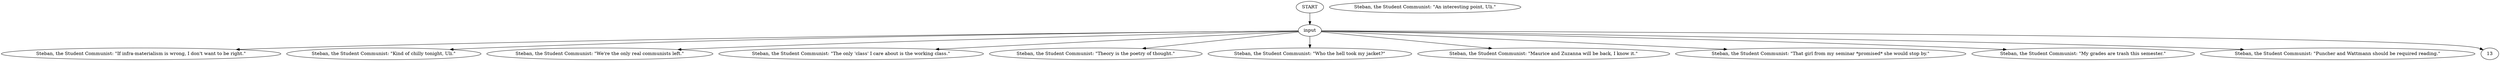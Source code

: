 # APT / STEBAN barks
# Steban's barks in the underground reading room
# ==================================================
digraph G {
	  0 [label="START"];
	  1 [label="input"];
	  2 [label="Steban, the Student Communist: \"If infra-materialism is wrong, I don't want to be right.\""];
	  3 [label="Steban, the Student Communist: \"Kind of chilly tonight, Uli.\""];
	  4 [label="Steban, the Student Communist: \"We're the only real communists left.\""];
	  5 [label="Steban, the Student Communist: \"The only 'class' I care about is the working class.\""];
	  6 [label="Steban, the Student Communist: \"Theory is the poetry of thought.\""];
	  7 [label="Steban, the Student Communist: \"Who the hell took my jacket?\""];
	  8 [label="Steban, the Student Communist: \"Maurice and Zuzanna will be back, I know it.\""];
	  9 [label="Steban, the Student Communist: \"That girl from my seminar *promised* she would stop by.\""];
	  10 [label="Steban, the Student Communist: \"My grades are trash this semester.\""];
	  11 [label="Steban, the Student Communist: \"Puncher and Wattmann should be required reading.\""];
	  12 [label="Steban, the Student Communist: \"An interesting point, Uli.\""];
	  0 -> 1
	  1 -> 2
	  1 -> 3
	  1 -> 4
	  1 -> 5
	  1 -> 6
	  1 -> 7
	  1 -> 8
	  1 -> 9
	  1 -> 10
	  1 -> 11
	  1 -> 13
}

